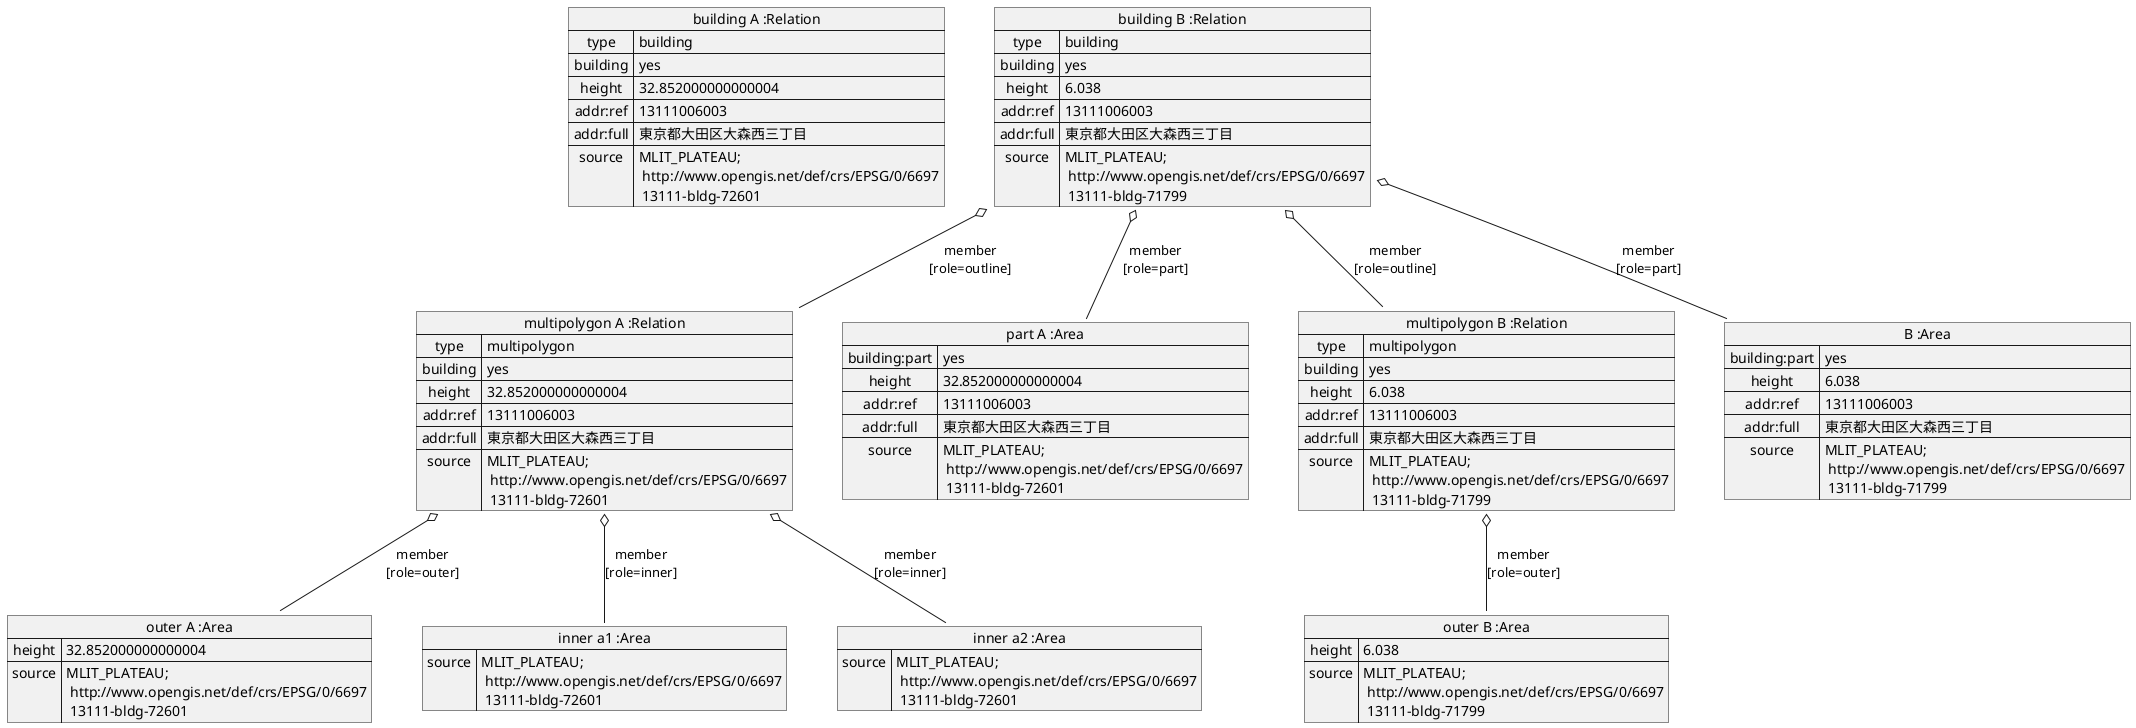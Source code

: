 @startuml
map "building A :Relation" as buildingA {
 type => building
 building => yes
 height => 32.852000000000004
 addr:ref => 13111006003
 addr:full => 東京都大田区大森西三丁目
 source => MLIT_PLATEAU;\n http://www.opengis.net/def/crs/EPSG/0/6697\n 13111-bldg-72601
}

map "multipolygon A :Relation" as polygonA {
 type => multipolygon
 building => yes
 height => 32.852000000000004
 addr:ref => 13111006003
 addr:full => 東京都大田区大森西三丁目
 source => MLIT_PLATEAU;\n http://www.opengis.net/def/crs/EPSG/0/6697\n 13111-bldg-72601
}

map "part A :Area" as partA {
 building:part => yes
 height => 32.852000000000004
 addr:ref => 13111006003
 addr:full => 東京都大田区大森西三丁目
 source => MLIT_PLATEAU;\n http://www.opengis.net/def/crs/EPSG/0/6697\n 13111-bldg-72601
}

map "outer A :Area" as outerA {
 height => 32.852000000000004
 source => MLIT_PLATEAU;\n http://www.opengis.net/def/crs/EPSG/0/6697\n 13111-bldg-72601
}

map "inner a1 :Area" as a1 {
 source => MLIT_PLATEAU;\n http://www.opengis.net/def/crs/EPSG/0/6697\n 13111-bldg-72601
}

map "inner a2 :Area" as a2 {
 source => MLIT_PLATEAU;\n http://www.opengis.net/def/crs/EPSG/0/6697\n 13111-bldg-72601
}


map "building B :Relation" as buildingB {
 type => building
 building => yes
 height => 6.038
 addr:ref => 13111006003
 addr:full => 東京都大田区大森西三丁目
 source => MLIT_PLATEAU;\n http://www.opengis.net/def/crs/EPSG/0/6697\n 13111-bldg-71799
}

map "multipolygon B :Relation" as polygonB {
 type => multipolygon
 building => yes
 height => 6.038
 addr:ref => 13111006003
 addr:full => 東京都大田区大森西三丁目
 source => MLIT_PLATEAU;\n http://www.opengis.net/def/crs/EPSG/0/6697\n 13111-bldg-71799
}

map "B :Area" as partB {
 building:part => yes
 height => 6.038
 addr:ref => 13111006003
 addr:full => 東京都大田区大森西三丁目
 source => MLIT_PLATEAU;\n http://www.opengis.net/def/crs/EPSG/0/6697\n 13111-bldg-71799
}

map "outer B :Area" as outerB {
 height => 6.038
 source => MLIT_PLATEAU;\n http://www.opengis.net/def/crs/EPSG/0/6697\n 13111-bldg-71799
}

buildingB o-- partA : member\n[role=part]
buildingB o-- polygonA : member\n[role=outline]
polygonA o-- outerA : member\n[role=outer]
polygonA o-- a1 : member\n[role=inner]
polygonA o-- a2 : member\n[role=inner]

buildingB o-- partB : member\n[role=part]
buildingB o-- polygonB : member\n[role=outline]
polygonB o-- outerB : member\n[role=outer]
@enduml